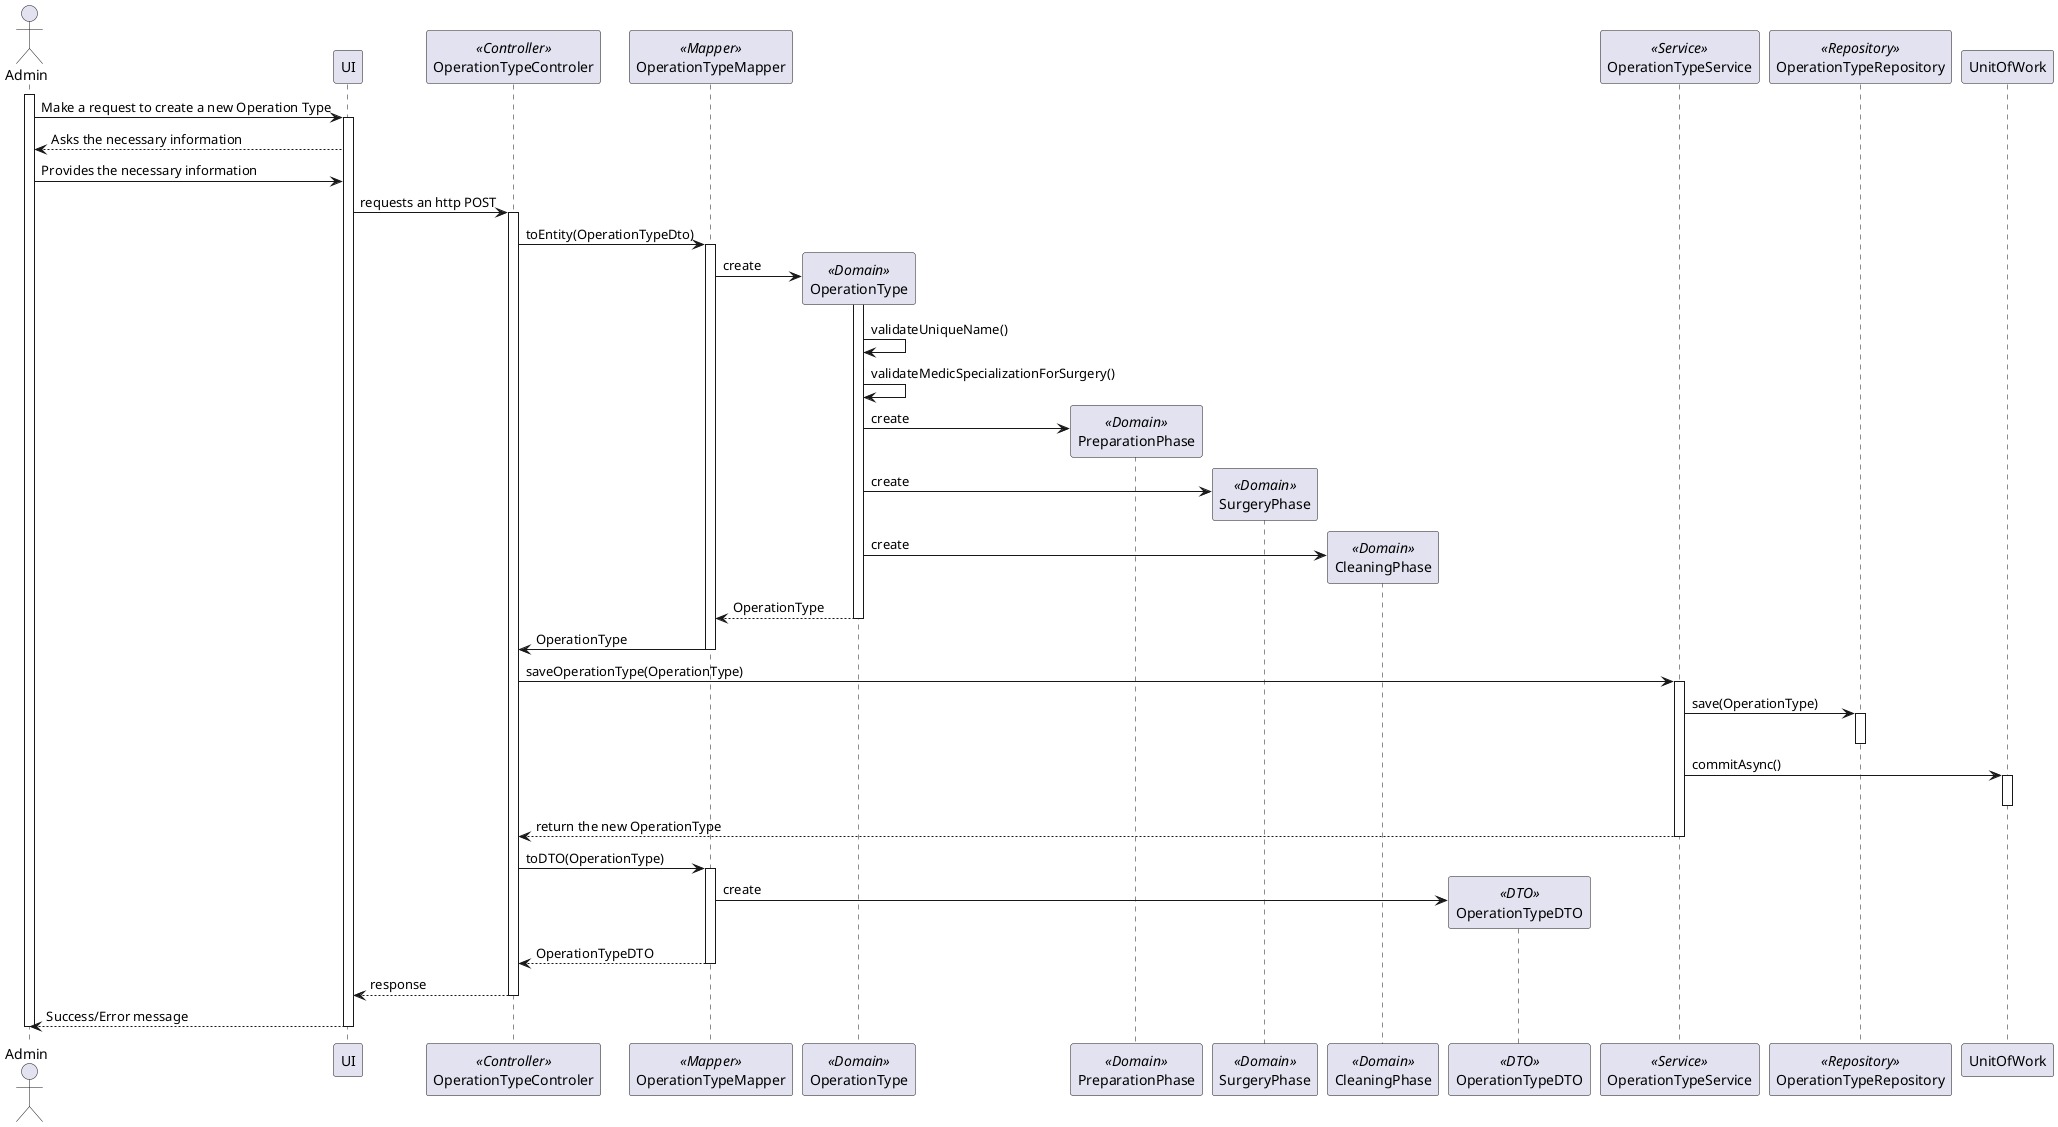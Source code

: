 
```plantuml
@startuml Process_View
actor Admin 
participant UI  as UI
participant OperationTypeControler as ctrl<<Controller>>
participant OperationTypeMapper as mapper<<Mapper>>
participant OperationType as domain<<Domain>>
participant PreparationPhase as preparation<<Domain>>
participant SurgeryPhase as surgery<<Domain>>
participant CleaningPhase as cleaning<<Domain>>
participant OperationTypeDTO as dto<<DTO>>
participant OperationTypeService as service<<Service>>
participant OperationTypeRepository as repository<<Repository>>
participant UnitOfWork

activate Admin

Admin -> UI: Make a request to create a new Operation Type
activate UI
UI --> Admin : Asks the necessary information
Admin -> UI: Provides the necessary information
UI -> ctrl : requests an http POST
activate ctrl
ctrl->mapper: toEntity(OperationTypeDto)
activate mapper
mapper->domain**:create
activate domain
domain->domain: validateUniqueName()
domain->domain: validateMedicSpecializationForSurgery()
domain->preparation**: create
domain->surgery**: create
domain->cleaning**: create

domain -->mapper: OperationType
deactivate domain
mapper-> ctrl: OperationType
deactivate mapper
ctrl->service: saveOperationType(OperationType)
activate service
service -> repository: save(OperationType)
activate repository
deactivate repository
service -> UnitOfWork: commitAsync()
activate UnitOfWork
deactivate UnitOfWork
service-->ctrl: return the new OperationType
deactivate service
ctrl-> mapper: toDTO(OperationType)
activate mapper
mapper->dto**:create
mapper-->ctrl:OperationTypeDTO
deactivate mapper

ctrl --> UI : response
deactivate ctrl
UI --> Admin : Success/Error message
deactivate UI
deactivate Admin

@enduml
```